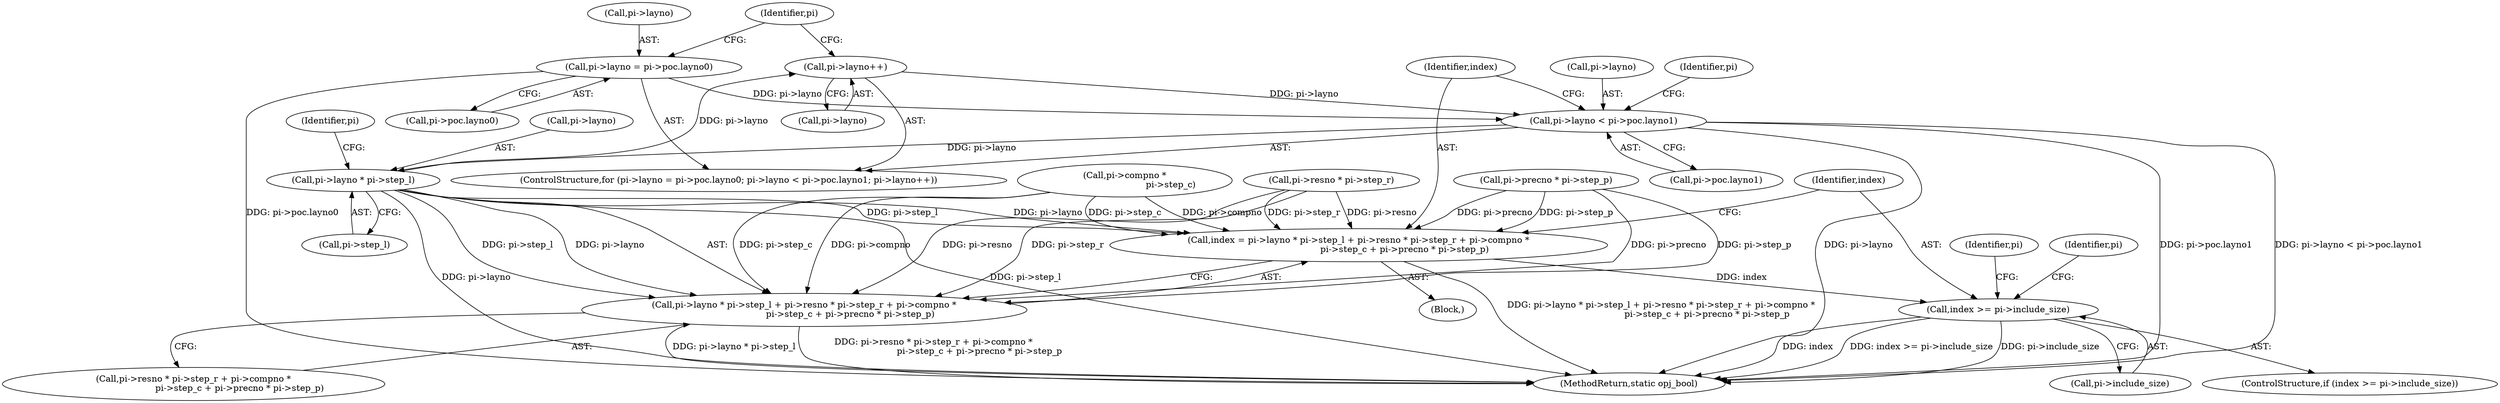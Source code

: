 digraph "0_openjpeg_c277159986c80142180fbe5efb256bbf3bdf3edc@pointer" {
"1000696" [label="(Call,pi->layno++)"];
"1000704" [label="(Call,pi->layno * pi->step_l)"];
"1000687" [label="(Call,pi->layno < pi->poc.layno1)"];
"1000696" [label="(Call,pi->layno++)"];
"1000678" [label="(Call,pi->layno = pi->poc.layno0)"];
"1000701" [label="(Call,index = pi->layno * pi->step_l + pi->resno * pi->step_r + pi->compno *\n                                 pi->step_c + pi->precno * pi->step_p)"];
"1000735" [label="(Call,index >= pi->include_size)"];
"1000703" [label="(Call,pi->layno * pi->step_l + pi->resno * pi->step_r + pi->compno *\n                                 pi->step_c + pi->precno * pi->step_p)"];
"1000714" [label="(Identifier,pi)"];
"1000701" [label="(Call,index = pi->layno * pi->step_l + pi->resno * pi->step_r + pi->compno *\n                                 pi->step_c + pi->precno * pi->step_p)"];
"1000678" [label="(Call,pi->layno = pi->poc.layno0)"];
"1000720" [label="(Call,pi->compno *\n                                 pi->step_c)"];
"1000696" [label="(Call,pi->layno++)"];
"1000413" [label="(Identifier,pi)"];
"1000712" [label="(Call,pi->resno * pi->step_r)"];
"1000735" [label="(Call,index >= pi->include_size)"];
"1000766" [label="(MethodReturn,static opj_bool)"];
"1000734" [label="(ControlStructure,if (index >= pi->include_size))"];
"1000702" [label="(Identifier,index)"];
"1000703" [label="(Call,pi->layno * pi->step_l + pi->resno * pi->step_r + pi->compno *\n                                 pi->step_c + pi->precno * pi->step_p)"];
"1000691" [label="(Call,pi->poc.layno1)"];
"1000737" [label="(Call,pi->include_size)"];
"1000697" [label="(Call,pi->layno)"];
"1000736" [label="(Identifier,index)"];
"1000750" [label="(Identifier,pi)"];
"1000688" [label="(Call,pi->layno)"];
"1000704" [label="(Call,pi->layno * pi->step_l)"];
"1000705" [label="(Call,pi->layno)"];
"1000711" [label="(Call,pi->resno * pi->step_r + pi->compno *\n                                 pi->step_c + pi->precno * pi->step_p)"];
"1000700" [label="(Block,)"];
"1000682" [label="(Call,pi->poc.layno0)"];
"1000727" [label="(Call,pi->precno * pi->step_p)"];
"1000679" [label="(Call,pi->layno)"];
"1000687" [label="(Call,pi->layno < pi->poc.layno1)"];
"1000742" [label="(Identifier,pi)"];
"1000677" [label="(ControlStructure,for (pi->layno = pi->poc.layno0; pi->layno < pi->poc.layno1; pi->layno++))"];
"1000708" [label="(Call,pi->step_l)"];
"1000689" [label="(Identifier,pi)"];
"1000696" -> "1000677"  [label="AST: "];
"1000696" -> "1000697"  [label="CFG: "];
"1000697" -> "1000696"  [label="AST: "];
"1000689" -> "1000696"  [label="CFG: "];
"1000696" -> "1000687"  [label="DDG: pi->layno"];
"1000704" -> "1000696"  [label="DDG: pi->layno"];
"1000704" -> "1000703"  [label="AST: "];
"1000704" -> "1000708"  [label="CFG: "];
"1000705" -> "1000704"  [label="AST: "];
"1000708" -> "1000704"  [label="AST: "];
"1000714" -> "1000704"  [label="CFG: "];
"1000704" -> "1000766"  [label="DDG: pi->step_l"];
"1000704" -> "1000766"  [label="DDG: pi->layno"];
"1000704" -> "1000701"  [label="DDG: pi->layno"];
"1000704" -> "1000701"  [label="DDG: pi->step_l"];
"1000704" -> "1000703"  [label="DDG: pi->layno"];
"1000704" -> "1000703"  [label="DDG: pi->step_l"];
"1000687" -> "1000704"  [label="DDG: pi->layno"];
"1000687" -> "1000677"  [label="AST: "];
"1000687" -> "1000691"  [label="CFG: "];
"1000688" -> "1000687"  [label="AST: "];
"1000691" -> "1000687"  [label="AST: "];
"1000702" -> "1000687"  [label="CFG: "];
"1000413" -> "1000687"  [label="CFG: "];
"1000687" -> "1000766"  [label="DDG: pi->layno < pi->poc.layno1"];
"1000687" -> "1000766"  [label="DDG: pi->layno"];
"1000687" -> "1000766"  [label="DDG: pi->poc.layno1"];
"1000678" -> "1000687"  [label="DDG: pi->layno"];
"1000678" -> "1000677"  [label="AST: "];
"1000678" -> "1000682"  [label="CFG: "];
"1000679" -> "1000678"  [label="AST: "];
"1000682" -> "1000678"  [label="AST: "];
"1000689" -> "1000678"  [label="CFG: "];
"1000678" -> "1000766"  [label="DDG: pi->poc.layno0"];
"1000701" -> "1000700"  [label="AST: "];
"1000701" -> "1000703"  [label="CFG: "];
"1000702" -> "1000701"  [label="AST: "];
"1000703" -> "1000701"  [label="AST: "];
"1000736" -> "1000701"  [label="CFG: "];
"1000701" -> "1000766"  [label="DDG: pi->layno * pi->step_l + pi->resno * pi->step_r + pi->compno *\n                                 pi->step_c + pi->precno * pi->step_p"];
"1000712" -> "1000701"  [label="DDG: pi->resno"];
"1000712" -> "1000701"  [label="DDG: pi->step_r"];
"1000720" -> "1000701"  [label="DDG: pi->compno"];
"1000720" -> "1000701"  [label="DDG: pi->step_c"];
"1000727" -> "1000701"  [label="DDG: pi->precno"];
"1000727" -> "1000701"  [label="DDG: pi->step_p"];
"1000701" -> "1000735"  [label="DDG: index"];
"1000735" -> "1000734"  [label="AST: "];
"1000735" -> "1000737"  [label="CFG: "];
"1000736" -> "1000735"  [label="AST: "];
"1000737" -> "1000735"  [label="AST: "];
"1000742" -> "1000735"  [label="CFG: "];
"1000750" -> "1000735"  [label="CFG: "];
"1000735" -> "1000766"  [label="DDG: index >= pi->include_size"];
"1000735" -> "1000766"  [label="DDG: pi->include_size"];
"1000735" -> "1000766"  [label="DDG: index"];
"1000703" -> "1000711"  [label="CFG: "];
"1000711" -> "1000703"  [label="AST: "];
"1000703" -> "1000766"  [label="DDG: pi->resno * pi->step_r + pi->compno *\n                                 pi->step_c + pi->precno * pi->step_p"];
"1000703" -> "1000766"  [label="DDG: pi->layno * pi->step_l"];
"1000712" -> "1000703"  [label="DDG: pi->resno"];
"1000712" -> "1000703"  [label="DDG: pi->step_r"];
"1000720" -> "1000703"  [label="DDG: pi->compno"];
"1000720" -> "1000703"  [label="DDG: pi->step_c"];
"1000727" -> "1000703"  [label="DDG: pi->precno"];
"1000727" -> "1000703"  [label="DDG: pi->step_p"];
}
